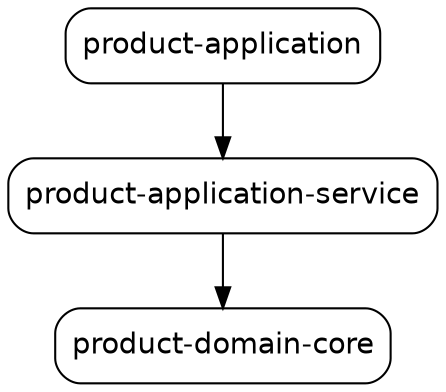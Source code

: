 digraph "product-application" {
  node [shape="box",style="rounded",fontname="Helvetica",fontsize="14"]
  edge [fontsize="10",fontname="Helvetica"]

  // Node Definitions:
  "com.core.banking.system:product-application-service:jar"[label=<product-application-service>]
  "com.core.banking.system:product-domain-core:jar"[label=<product-domain-core>]
  "com.core.banking.system:product-application:jar"[label=<product-application>]

  // Edge Definitions:
  "com.core.banking.system:product-application-service:jar" -> "com.core.banking.system:product-domain-core:jar"
  "com.core.banking.system:product-application:jar" -> "com.core.banking.system:product-application-service:jar"
}